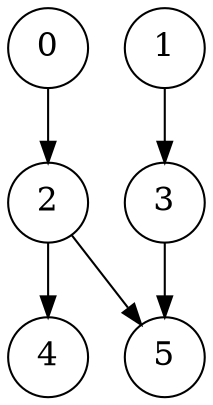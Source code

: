 // 6, [[2,0],[3,1],[4,2],[5,2],[5,3]]
// True

digraph "8a" {
    graph [dpi=300]
    layout="dot"

    node [shape="circle", fontsize=16]
    0, 1, 2, 3, 4, 5

    0 -> 2
    1 -> 3
    2 -> 4
    2 -> 5
    3 -> 5
}

